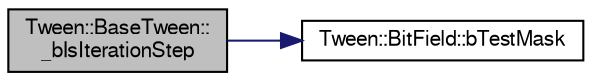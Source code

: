digraph "Tween::BaseTween::_bIsIterationStep"
{
  bgcolor="transparent";
  edge [fontname="FreeSans",fontsize="10",labelfontname="FreeSans",labelfontsize="10"];
  node [fontname="FreeSans",fontsize="10",shape=record];
  rankdir="LR";
  Node1 [label="Tween::BaseTween::\l_bIsIterationStep",height=0.2,width=0.4,color="black", fillcolor="grey75", style="filled" fontcolor="black"];
  Node1 -> Node2 [color="midnightblue",fontsize="10",style="solid",fontname="FreeSans"];
  Node2 [label="Tween::BitField::bTestMask",height=0.2,width=0.4,color="black",URL="$dc/d42/classTween_1_1BitField.html#ae337c0285a888d03cbcd7c8cc8f99e24"];
}
